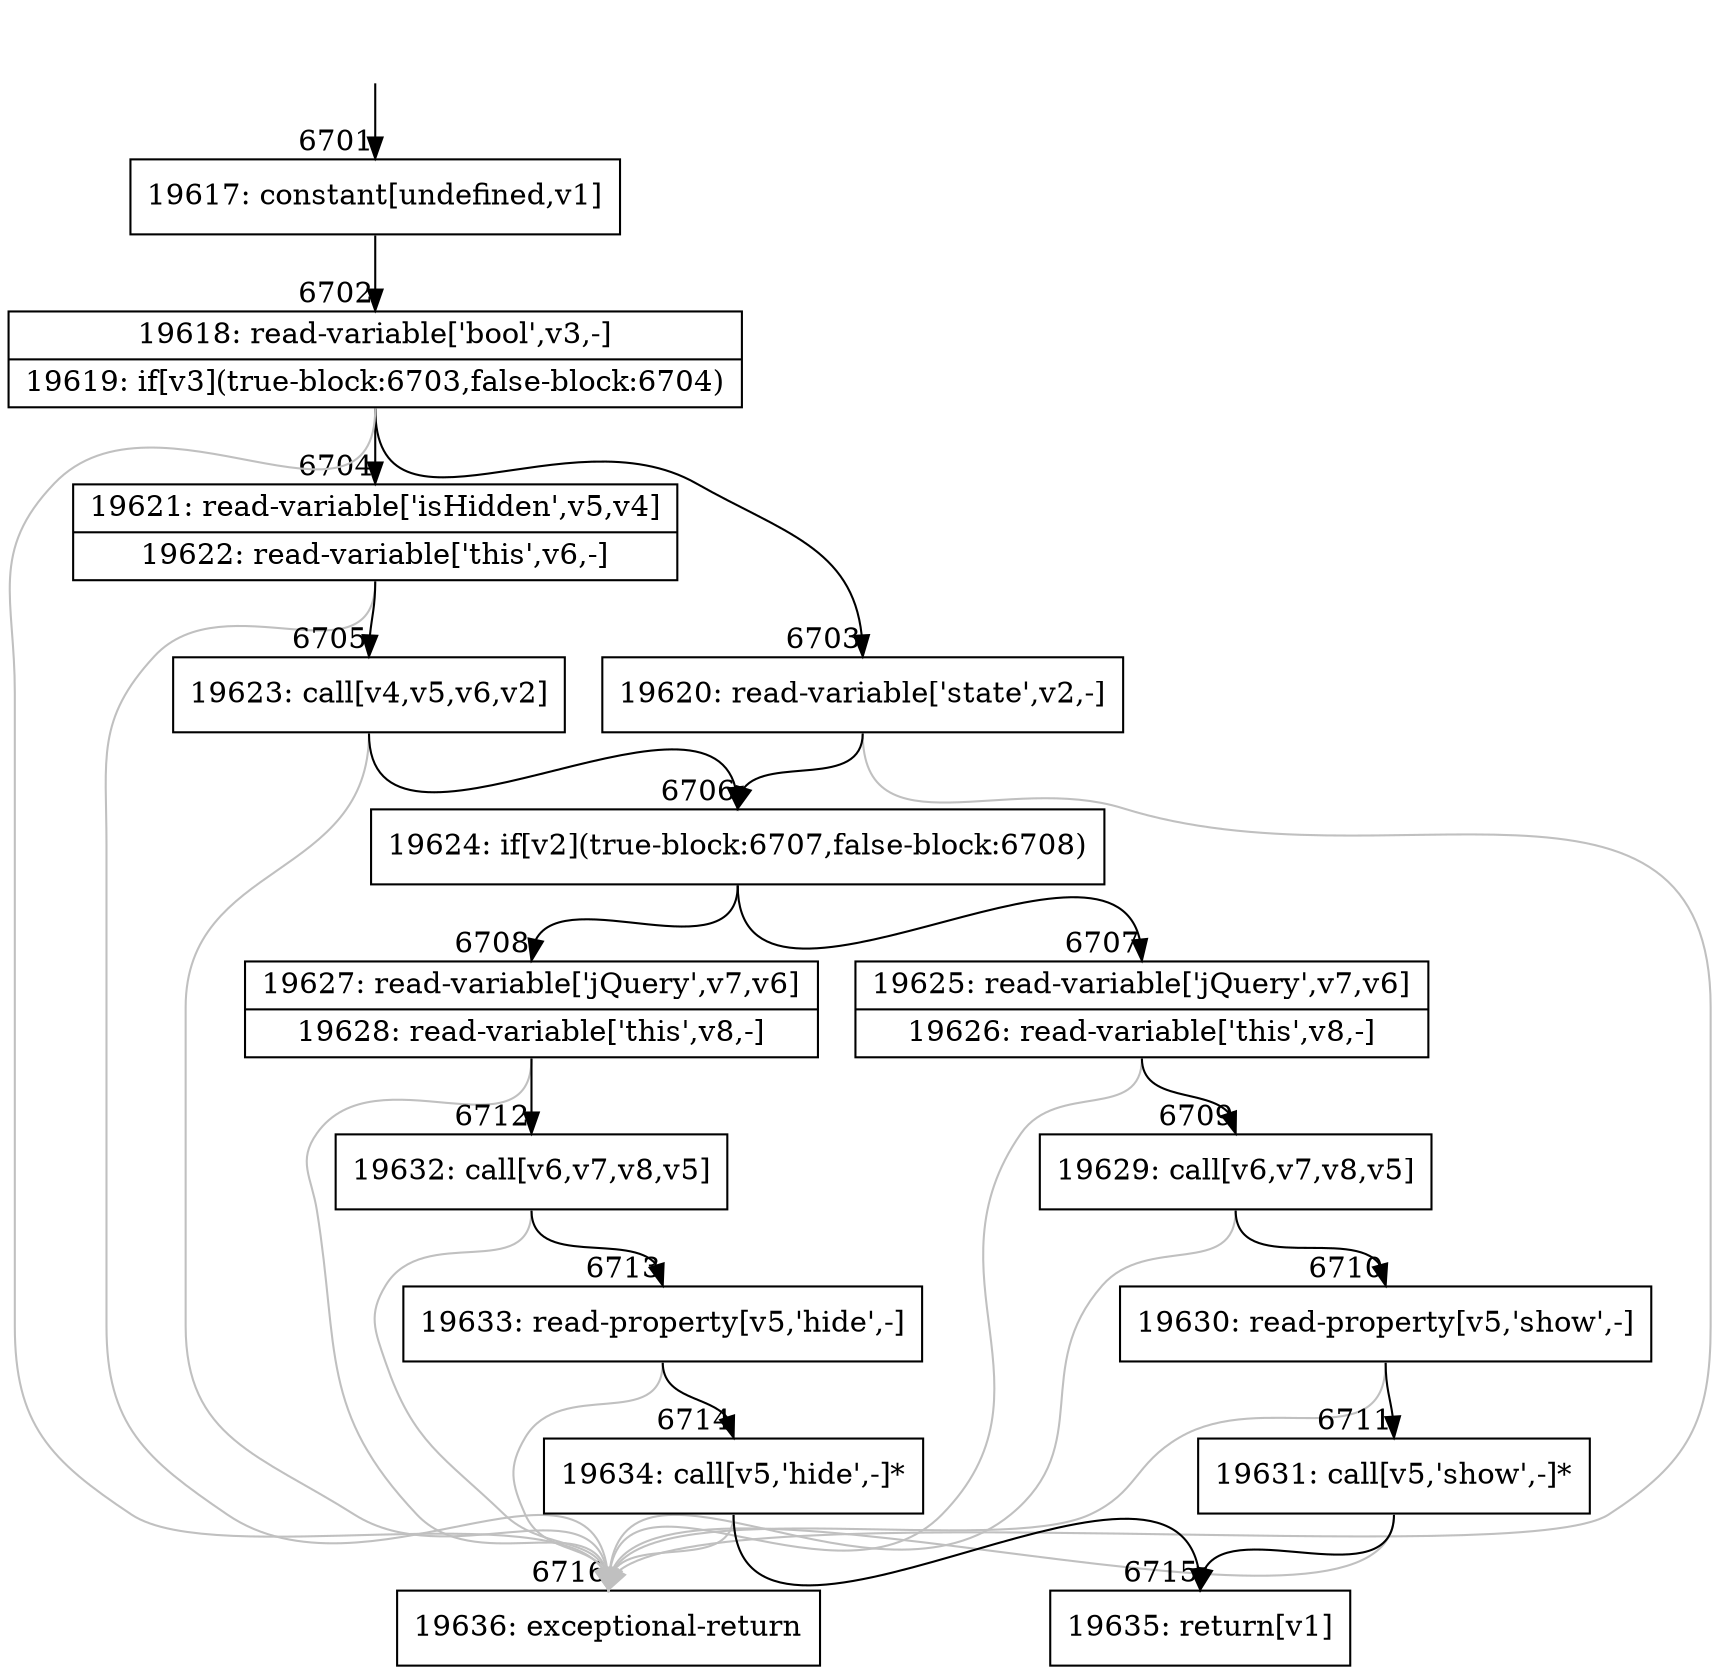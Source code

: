 digraph {
rankdir="TD"
BB_entry425[shape=none,label=""];
BB_entry425 -> BB6701 [tailport=s, headport=n, headlabel="    6701"]
BB6701 [shape=record label="{19617: constant[undefined,v1]}" ] 
BB6701 -> BB6702 [tailport=s, headport=n, headlabel="      6702"]
BB6702 [shape=record label="{19618: read-variable['bool',v3,-]|19619: if[v3](true-block:6703,false-block:6704)}" ] 
BB6702 -> BB6703 [tailport=s, headport=n, headlabel="      6703"]
BB6702 -> BB6704 [tailport=s, headport=n, headlabel="      6704"]
BB6702 -> BB6716 [tailport=s, headport=n, color=gray, headlabel="      6716"]
BB6703 [shape=record label="{19620: read-variable['state',v2,-]}" ] 
BB6703 -> BB6706 [tailport=s, headport=n, headlabel="      6706"]
BB6703 -> BB6716 [tailport=s, headport=n, color=gray]
BB6704 [shape=record label="{19621: read-variable['isHidden',v5,v4]|19622: read-variable['this',v6,-]}" ] 
BB6704 -> BB6705 [tailport=s, headport=n, headlabel="      6705"]
BB6704 -> BB6716 [tailport=s, headport=n, color=gray]
BB6705 [shape=record label="{19623: call[v4,v5,v6,v2]}" ] 
BB6705 -> BB6706 [tailport=s, headport=n]
BB6705 -> BB6716 [tailport=s, headport=n, color=gray]
BB6706 [shape=record label="{19624: if[v2](true-block:6707,false-block:6708)}" ] 
BB6706 -> BB6707 [tailport=s, headport=n, headlabel="      6707"]
BB6706 -> BB6708 [tailport=s, headport=n, headlabel="      6708"]
BB6707 [shape=record label="{19625: read-variable['jQuery',v7,v6]|19626: read-variable['this',v8,-]}" ] 
BB6707 -> BB6709 [tailport=s, headport=n, headlabel="      6709"]
BB6707 -> BB6716 [tailport=s, headport=n, color=gray]
BB6708 [shape=record label="{19627: read-variable['jQuery',v7,v6]|19628: read-variable['this',v8,-]}" ] 
BB6708 -> BB6712 [tailport=s, headport=n, headlabel="      6712"]
BB6708 -> BB6716 [tailport=s, headport=n, color=gray]
BB6709 [shape=record label="{19629: call[v6,v7,v8,v5]}" ] 
BB6709 -> BB6710 [tailport=s, headport=n, headlabel="      6710"]
BB6709 -> BB6716 [tailport=s, headport=n, color=gray]
BB6710 [shape=record label="{19630: read-property[v5,'show',-]}" ] 
BB6710 -> BB6711 [tailport=s, headport=n, headlabel="      6711"]
BB6710 -> BB6716 [tailport=s, headport=n, color=gray]
BB6711 [shape=record label="{19631: call[v5,'show',-]*}" ] 
BB6711 -> BB6715 [tailport=s, headport=n, headlabel="      6715"]
BB6711 -> BB6716 [tailport=s, headport=n, color=gray]
BB6712 [shape=record label="{19632: call[v6,v7,v8,v5]}" ] 
BB6712 -> BB6713 [tailport=s, headport=n, headlabel="      6713"]
BB6712 -> BB6716 [tailport=s, headport=n, color=gray]
BB6713 [shape=record label="{19633: read-property[v5,'hide',-]}" ] 
BB6713 -> BB6714 [tailport=s, headport=n, headlabel="      6714"]
BB6713 -> BB6716 [tailport=s, headport=n, color=gray]
BB6714 [shape=record label="{19634: call[v5,'hide',-]*}" ] 
BB6714 -> BB6715 [tailport=s, headport=n]
BB6714 -> BB6716 [tailport=s, headport=n, color=gray]
BB6715 [shape=record label="{19635: return[v1]}" ] 
BB6716 [shape=record label="{19636: exceptional-return}" ] 
}
